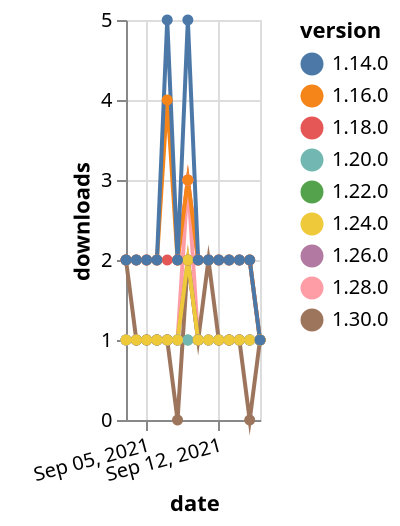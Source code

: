 {"$schema": "https://vega.github.io/schema/vega-lite/v5.json", "description": "A simple bar chart with embedded data.", "data": {"values": [{"date": "2021-09-03", "total": 2246, "delta": 2, "version": "1.18.0"}, {"date": "2021-09-04", "total": 2248, "delta": 2, "version": "1.18.0"}, {"date": "2021-09-05", "total": 2250, "delta": 2, "version": "1.18.0"}, {"date": "2021-09-06", "total": 2252, "delta": 2, "version": "1.18.0"}, {"date": "2021-09-07", "total": 2254, "delta": 2, "version": "1.18.0"}, {"date": "2021-09-08", "total": 2256, "delta": 2, "version": "1.18.0"}, {"date": "2021-09-09", "total": 2259, "delta": 3, "version": "1.18.0"}, {"date": "2021-09-10", "total": 2261, "delta": 2, "version": "1.18.0"}, {"date": "2021-09-11", "total": 2263, "delta": 2, "version": "1.18.0"}, {"date": "2021-09-12", "total": 2265, "delta": 2, "version": "1.18.0"}, {"date": "2021-09-13", "total": 2267, "delta": 2, "version": "1.18.0"}, {"date": "2021-09-14", "total": 2269, "delta": 2, "version": "1.18.0"}, {"date": "2021-09-15", "total": 2271, "delta": 2, "version": "1.18.0"}, {"date": "2021-09-16", "total": 2272, "delta": 1, "version": "1.18.0"}, {"date": "2021-09-03", "total": 180, "delta": 1, "version": "1.22.0"}, {"date": "2021-09-04", "total": 181, "delta": 1, "version": "1.22.0"}, {"date": "2021-09-05", "total": 182, "delta": 1, "version": "1.22.0"}, {"date": "2021-09-06", "total": 183, "delta": 1, "version": "1.22.0"}, {"date": "2021-09-07", "total": 184, "delta": 1, "version": "1.22.0"}, {"date": "2021-09-08", "total": 185, "delta": 1, "version": "1.22.0"}, {"date": "2021-09-09", "total": 186, "delta": 1, "version": "1.22.0"}, {"date": "2021-09-10", "total": 187, "delta": 1, "version": "1.22.0"}, {"date": "2021-09-11", "total": 188, "delta": 1, "version": "1.22.0"}, {"date": "2021-09-12", "total": 189, "delta": 1, "version": "1.22.0"}, {"date": "2021-09-13", "total": 190, "delta": 1, "version": "1.22.0"}, {"date": "2021-09-14", "total": 191, "delta": 1, "version": "1.22.0"}, {"date": "2021-09-15", "total": 192, "delta": 1, "version": "1.22.0"}, {"date": "2021-09-16", "total": 193, "delta": 1, "version": "1.22.0"}, {"date": "2021-09-03", "total": 158, "delta": 1, "version": "1.28.0"}, {"date": "2021-09-04", "total": 159, "delta": 1, "version": "1.28.0"}, {"date": "2021-09-05", "total": 160, "delta": 1, "version": "1.28.0"}, {"date": "2021-09-06", "total": 161, "delta": 1, "version": "1.28.0"}, {"date": "2021-09-07", "total": 162, "delta": 1, "version": "1.28.0"}, {"date": "2021-09-08", "total": 163, "delta": 1, "version": "1.28.0"}, {"date": "2021-09-09", "total": 166, "delta": 3, "version": "1.28.0"}, {"date": "2021-09-10", "total": 167, "delta": 1, "version": "1.28.0"}, {"date": "2021-09-11", "total": 168, "delta": 1, "version": "1.28.0"}, {"date": "2021-09-12", "total": 169, "delta": 1, "version": "1.28.0"}, {"date": "2021-09-13", "total": 170, "delta": 1, "version": "1.28.0"}, {"date": "2021-09-14", "total": 171, "delta": 1, "version": "1.28.0"}, {"date": "2021-09-15", "total": 172, "delta": 1, "version": "1.28.0"}, {"date": "2021-09-16", "total": 173, "delta": 1, "version": "1.28.0"}, {"date": "2021-09-03", "total": 144, "delta": 1, "version": "1.26.0"}, {"date": "2021-09-04", "total": 145, "delta": 1, "version": "1.26.0"}, {"date": "2021-09-05", "total": 146, "delta": 1, "version": "1.26.0"}, {"date": "2021-09-06", "total": 147, "delta": 1, "version": "1.26.0"}, {"date": "2021-09-07", "total": 148, "delta": 1, "version": "1.26.0"}, {"date": "2021-09-08", "total": 149, "delta": 1, "version": "1.26.0"}, {"date": "2021-09-09", "total": 151, "delta": 2, "version": "1.26.0"}, {"date": "2021-09-10", "total": 152, "delta": 1, "version": "1.26.0"}, {"date": "2021-09-11", "total": 153, "delta": 1, "version": "1.26.0"}, {"date": "2021-09-12", "total": 154, "delta": 1, "version": "1.26.0"}, {"date": "2021-09-13", "total": 155, "delta": 1, "version": "1.26.0"}, {"date": "2021-09-14", "total": 156, "delta": 1, "version": "1.26.0"}, {"date": "2021-09-15", "total": 157, "delta": 1, "version": "1.26.0"}, {"date": "2021-09-16", "total": 158, "delta": 1, "version": "1.26.0"}, {"date": "2021-09-03", "total": 220, "delta": 1, "version": "1.20.0"}, {"date": "2021-09-04", "total": 221, "delta": 1, "version": "1.20.0"}, {"date": "2021-09-05", "total": 222, "delta": 1, "version": "1.20.0"}, {"date": "2021-09-06", "total": 223, "delta": 1, "version": "1.20.0"}, {"date": "2021-09-07", "total": 224, "delta": 1, "version": "1.20.0"}, {"date": "2021-09-08", "total": 225, "delta": 1, "version": "1.20.0"}, {"date": "2021-09-09", "total": 226, "delta": 1, "version": "1.20.0"}, {"date": "2021-09-10", "total": 227, "delta": 1, "version": "1.20.0"}, {"date": "2021-09-11", "total": 228, "delta": 1, "version": "1.20.0"}, {"date": "2021-09-12", "total": 229, "delta": 1, "version": "1.20.0"}, {"date": "2021-09-13", "total": 230, "delta": 1, "version": "1.20.0"}, {"date": "2021-09-14", "total": 231, "delta": 1, "version": "1.20.0"}, {"date": "2021-09-15", "total": 232, "delta": 1, "version": "1.20.0"}, {"date": "2021-09-16", "total": 233, "delta": 1, "version": "1.20.0"}, {"date": "2021-09-03", "total": 2992, "delta": 2, "version": "1.16.0"}, {"date": "2021-09-04", "total": 2994, "delta": 2, "version": "1.16.0"}, {"date": "2021-09-05", "total": 2996, "delta": 2, "version": "1.16.0"}, {"date": "2021-09-06", "total": 2998, "delta": 2, "version": "1.16.0"}, {"date": "2021-09-07", "total": 3002, "delta": 4, "version": "1.16.0"}, {"date": "2021-09-08", "total": 3004, "delta": 2, "version": "1.16.0"}, {"date": "2021-09-09", "total": 3007, "delta": 3, "version": "1.16.0"}, {"date": "2021-09-10", "total": 3009, "delta": 2, "version": "1.16.0"}, {"date": "2021-09-11", "total": 3011, "delta": 2, "version": "1.16.0"}, {"date": "2021-09-12", "total": 3013, "delta": 2, "version": "1.16.0"}, {"date": "2021-09-13", "total": 3015, "delta": 2, "version": "1.16.0"}, {"date": "2021-09-14", "total": 3017, "delta": 2, "version": "1.16.0"}, {"date": "2021-09-15", "total": 3019, "delta": 2, "version": "1.16.0"}, {"date": "2021-09-16", "total": 3020, "delta": 1, "version": "1.16.0"}, {"date": "2021-09-03", "total": 113, "delta": 2, "version": "1.30.0"}, {"date": "2021-09-04", "total": 114, "delta": 1, "version": "1.30.0"}, {"date": "2021-09-05", "total": 115, "delta": 1, "version": "1.30.0"}, {"date": "2021-09-06", "total": 116, "delta": 1, "version": "1.30.0"}, {"date": "2021-09-07", "total": 117, "delta": 1, "version": "1.30.0"}, {"date": "2021-09-08", "total": 117, "delta": 0, "version": "1.30.0"}, {"date": "2021-09-09", "total": 119, "delta": 2, "version": "1.30.0"}, {"date": "2021-09-10", "total": 120, "delta": 1, "version": "1.30.0"}, {"date": "2021-09-11", "total": 122, "delta": 2, "version": "1.30.0"}, {"date": "2021-09-12", "total": 123, "delta": 1, "version": "1.30.0"}, {"date": "2021-09-13", "total": 124, "delta": 1, "version": "1.30.0"}, {"date": "2021-09-14", "total": 125, "delta": 1, "version": "1.30.0"}, {"date": "2021-09-15", "total": 125, "delta": 0, "version": "1.30.0"}, {"date": "2021-09-16", "total": 126, "delta": 1, "version": "1.30.0"}, {"date": "2021-09-03", "total": 163, "delta": 1, "version": "1.24.0"}, {"date": "2021-09-04", "total": 164, "delta": 1, "version": "1.24.0"}, {"date": "2021-09-05", "total": 165, "delta": 1, "version": "1.24.0"}, {"date": "2021-09-06", "total": 166, "delta": 1, "version": "1.24.0"}, {"date": "2021-09-07", "total": 167, "delta": 1, "version": "1.24.0"}, {"date": "2021-09-08", "total": 168, "delta": 1, "version": "1.24.0"}, {"date": "2021-09-09", "total": 170, "delta": 2, "version": "1.24.0"}, {"date": "2021-09-10", "total": 171, "delta": 1, "version": "1.24.0"}, {"date": "2021-09-11", "total": 172, "delta": 1, "version": "1.24.0"}, {"date": "2021-09-12", "total": 173, "delta": 1, "version": "1.24.0"}, {"date": "2021-09-13", "total": 174, "delta": 1, "version": "1.24.0"}, {"date": "2021-09-14", "total": 175, "delta": 1, "version": "1.24.0"}, {"date": "2021-09-15", "total": 176, "delta": 1, "version": "1.24.0"}, {"date": "2021-09-16", "total": 177, "delta": 1, "version": "1.24.0"}, {"date": "2021-09-03", "total": 18986, "delta": 2, "version": "1.14.0"}, {"date": "2021-09-04", "total": 18988, "delta": 2, "version": "1.14.0"}, {"date": "2021-09-05", "total": 18990, "delta": 2, "version": "1.14.0"}, {"date": "2021-09-06", "total": 18992, "delta": 2, "version": "1.14.0"}, {"date": "2021-09-07", "total": 18997, "delta": 5, "version": "1.14.0"}, {"date": "2021-09-08", "total": 18999, "delta": 2, "version": "1.14.0"}, {"date": "2021-09-09", "total": 19004, "delta": 5, "version": "1.14.0"}, {"date": "2021-09-10", "total": 19006, "delta": 2, "version": "1.14.0"}, {"date": "2021-09-11", "total": 19008, "delta": 2, "version": "1.14.0"}, {"date": "2021-09-12", "total": 19010, "delta": 2, "version": "1.14.0"}, {"date": "2021-09-13", "total": 19012, "delta": 2, "version": "1.14.0"}, {"date": "2021-09-14", "total": 19014, "delta": 2, "version": "1.14.0"}, {"date": "2021-09-15", "total": 19016, "delta": 2, "version": "1.14.0"}, {"date": "2021-09-16", "total": 19017, "delta": 1, "version": "1.14.0"}]}, "width": "container", "mark": {"type": "line", "point": {"filled": true}}, "encoding": {"x": {"field": "date", "type": "temporal", "timeUnit": "yearmonthdate", "title": "date", "axis": {"labelAngle": -15}}, "y": {"field": "delta", "type": "quantitative", "title": "downloads"}, "color": {"field": "version", "type": "nominal"}, "tooltip": {"field": "delta"}}}